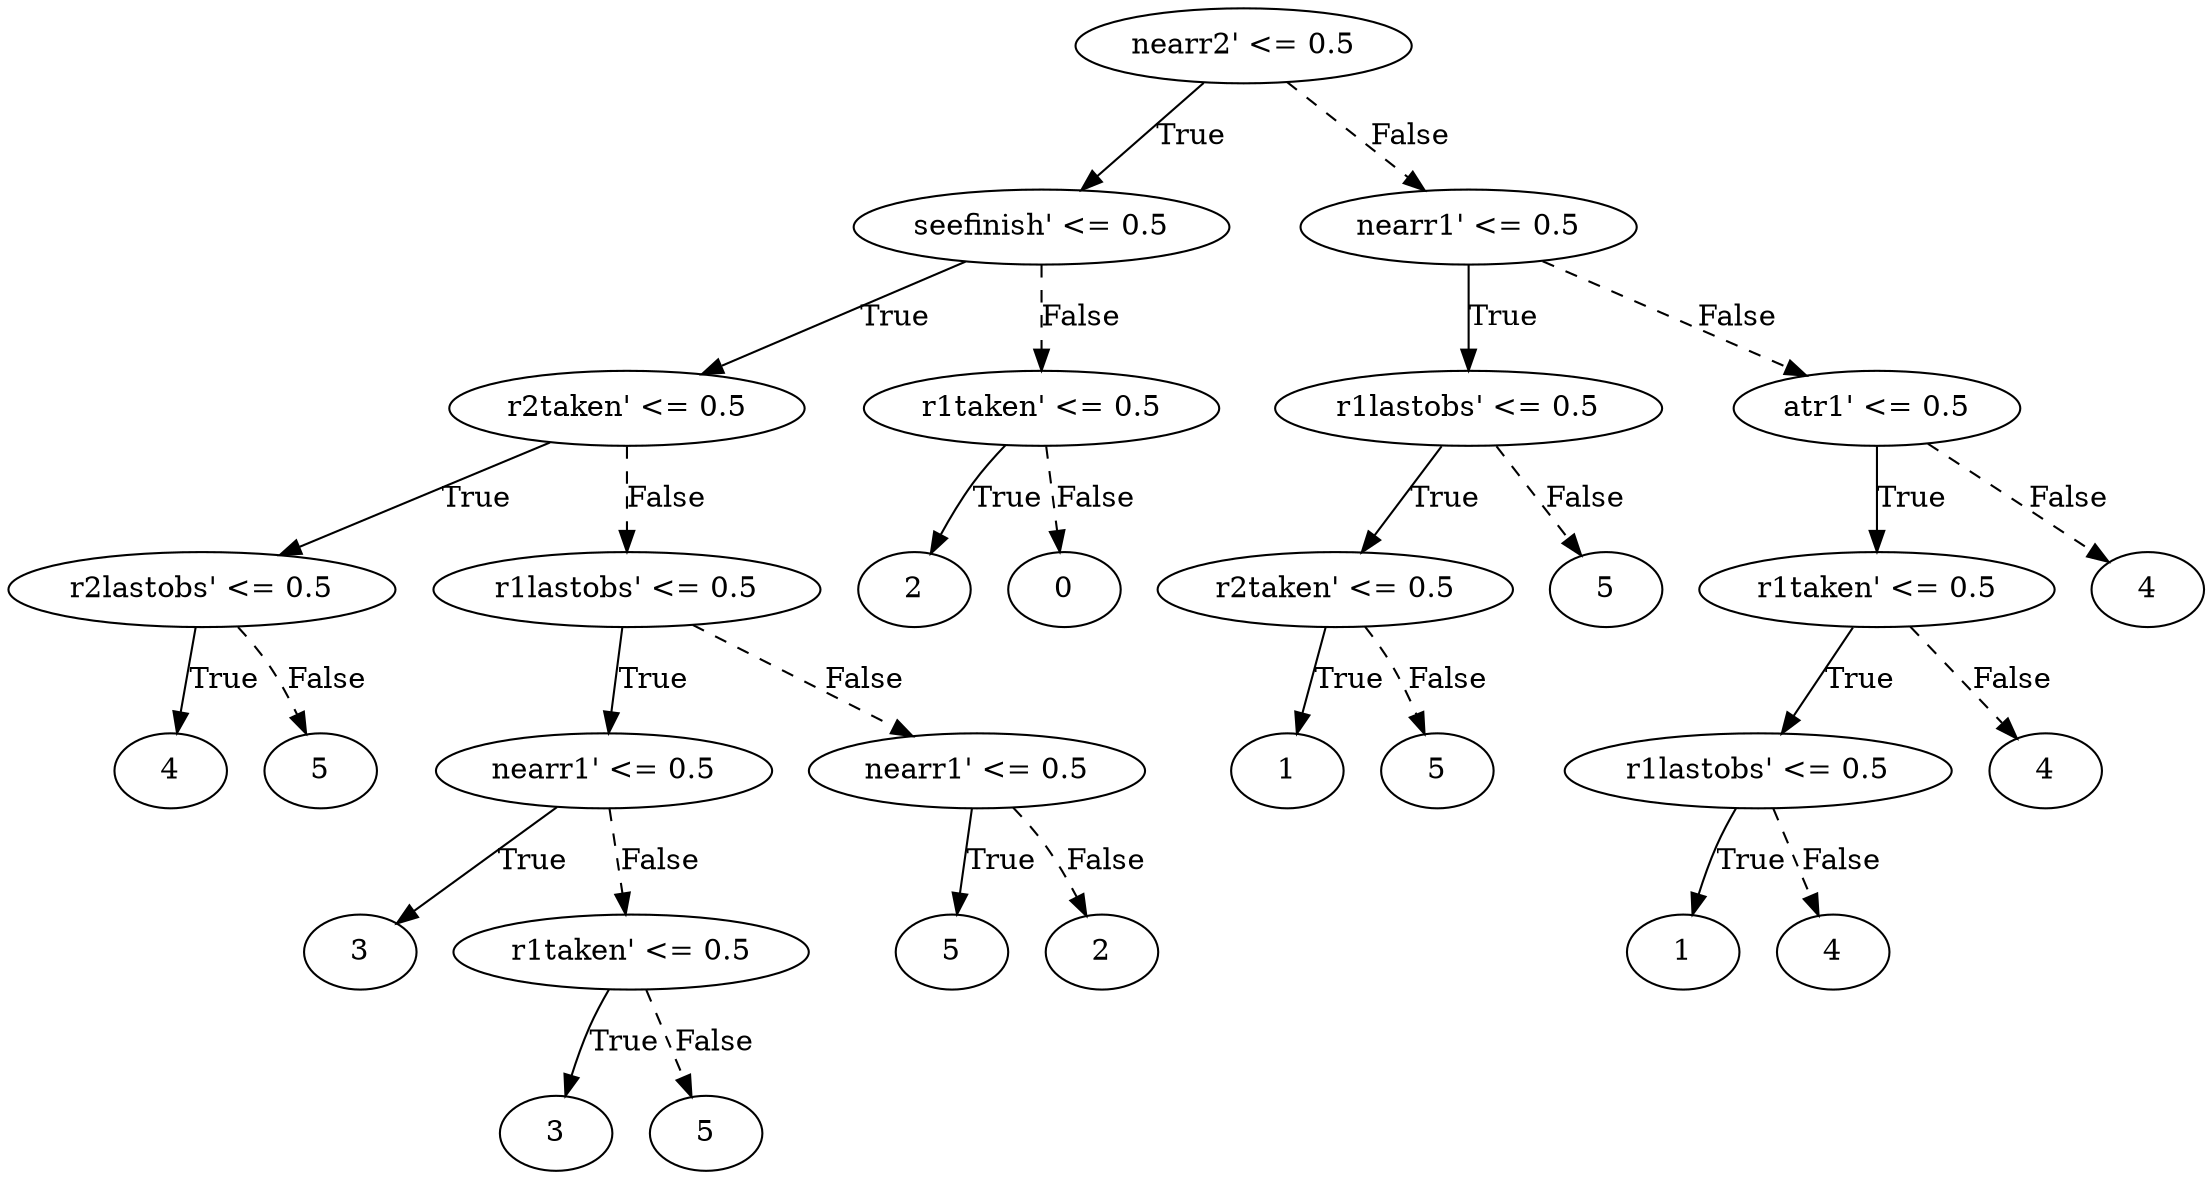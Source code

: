 digraph {
0 [label="nearr2' <= 0.5"];
1 [label="seefinish' <= 0.5"];
2 [label="r2taken' <= 0.5"];
3 [label="r2lastobs' <= 0.5"];
4 [label="4"];
3 -> 4 [label="True"];
5 [label="5"];
3 -> 5 [style="dashed", label="False"];
2 -> 3 [label="True"];
6 [label="r1lastobs' <= 0.5"];
7 [label="nearr1' <= 0.5"];
8 [label="3"];
7 -> 8 [label="True"];
9 [label="r1taken' <= 0.5"];
10 [label="3"];
9 -> 10 [label="True"];
11 [label="5"];
9 -> 11 [style="dashed", label="False"];
7 -> 9 [style="dashed", label="False"];
6 -> 7 [label="True"];
12 [label="nearr1' <= 0.5"];
13 [label="5"];
12 -> 13 [label="True"];
14 [label="2"];
12 -> 14 [style="dashed", label="False"];
6 -> 12 [style="dashed", label="False"];
2 -> 6 [style="dashed", label="False"];
1 -> 2 [label="True"];
15 [label="r1taken' <= 0.5"];
16 [label="2"];
15 -> 16 [label="True"];
17 [label="0"];
15 -> 17 [style="dashed", label="False"];
1 -> 15 [style="dashed", label="False"];
0 -> 1 [label="True"];
18 [label="nearr1' <= 0.5"];
19 [label="r1lastobs' <= 0.5"];
20 [label="r2taken' <= 0.5"];
21 [label="1"];
20 -> 21 [label="True"];
22 [label="5"];
20 -> 22 [style="dashed", label="False"];
19 -> 20 [label="True"];
23 [label="5"];
19 -> 23 [style="dashed", label="False"];
18 -> 19 [label="True"];
24 [label="atr1' <= 0.5"];
25 [label="r1taken' <= 0.5"];
26 [label="r1lastobs' <= 0.5"];
27 [label="1"];
26 -> 27 [label="True"];
28 [label="4"];
26 -> 28 [style="dashed", label="False"];
25 -> 26 [label="True"];
29 [label="4"];
25 -> 29 [style="dashed", label="False"];
24 -> 25 [label="True"];
30 [label="4"];
24 -> 30 [style="dashed", label="False"];
18 -> 24 [style="dashed", label="False"];
0 -> 18 [style="dashed", label="False"];

}